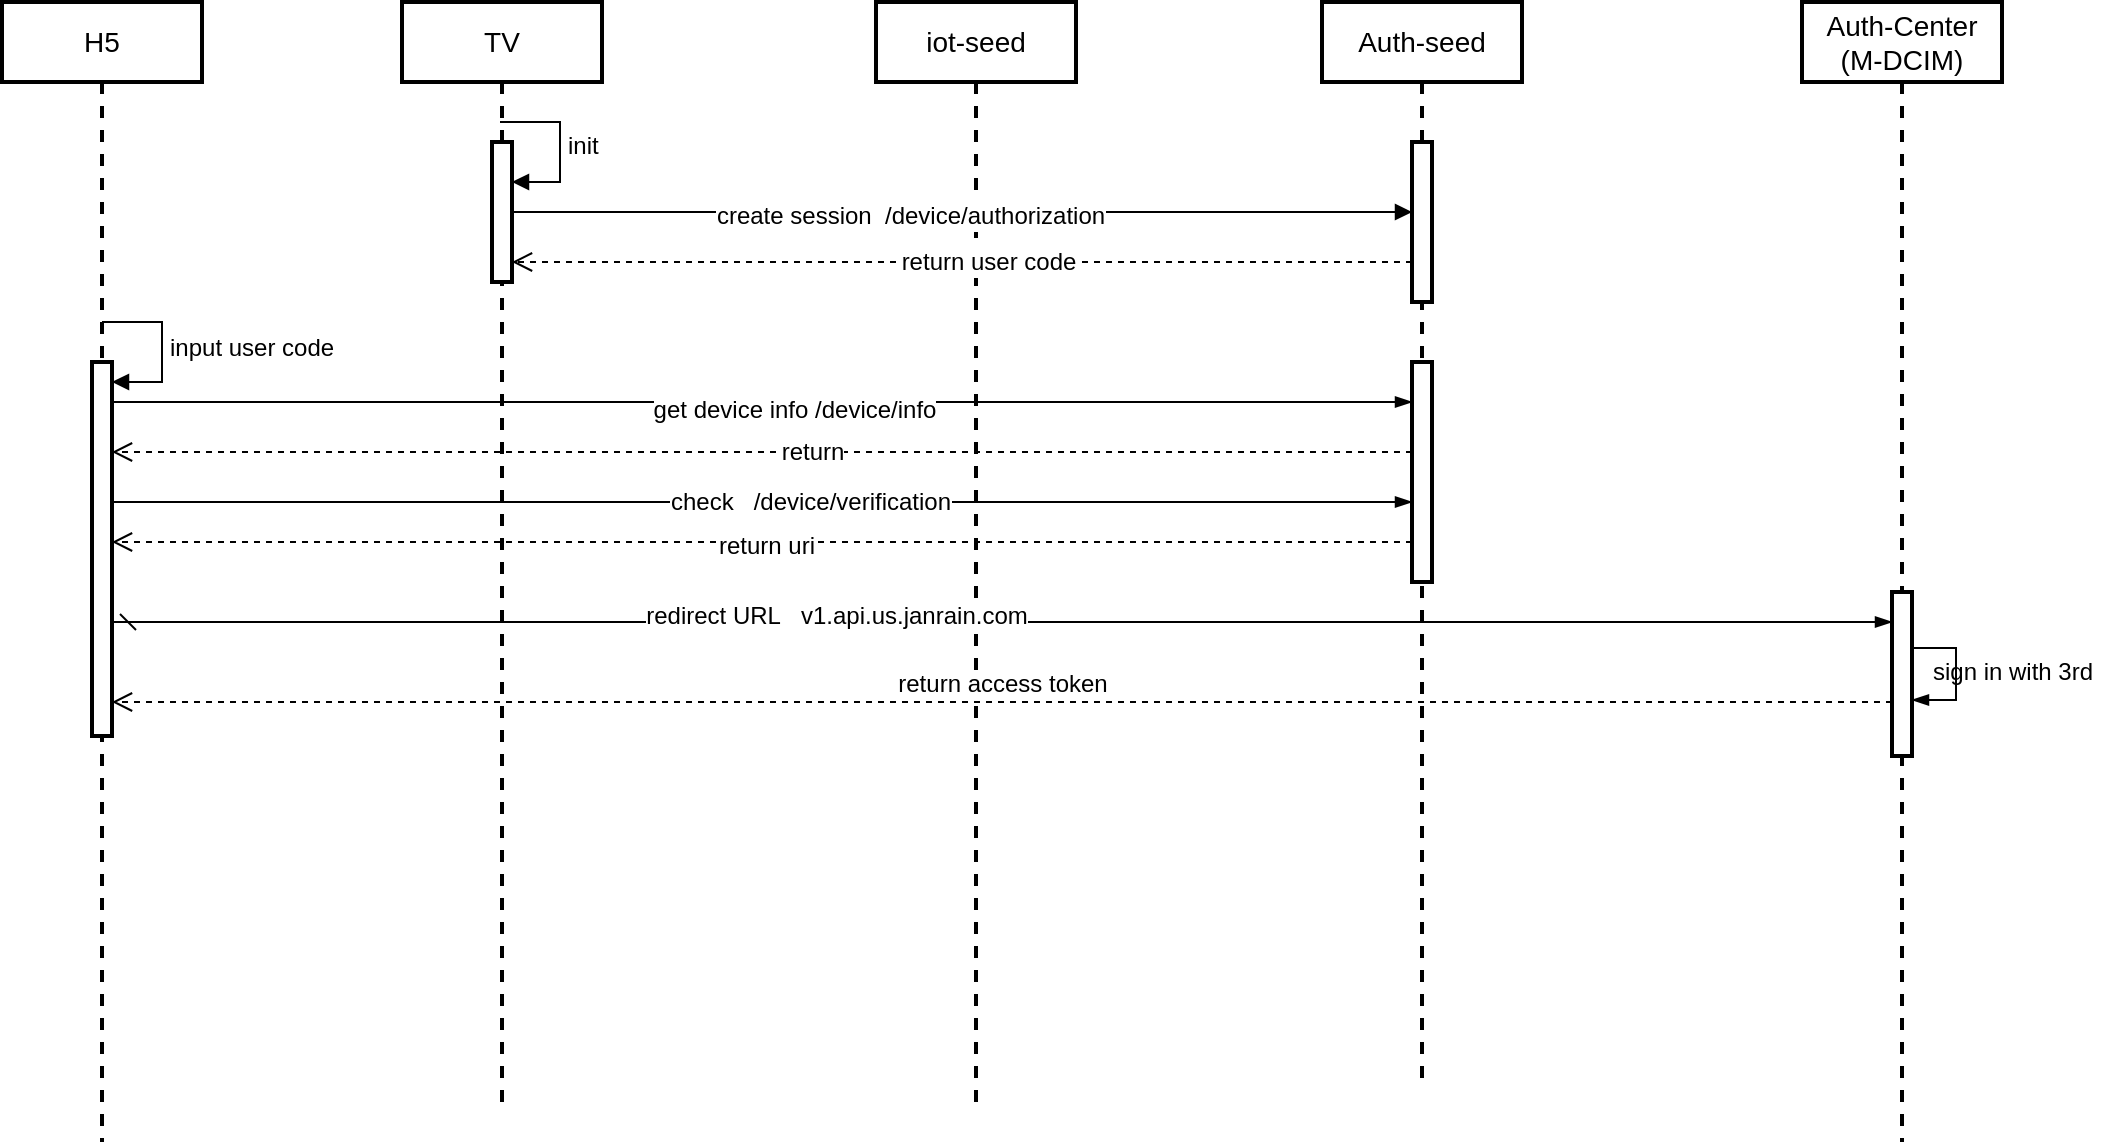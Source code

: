 <mxfile version="17.1.2" type="github">
  <diagram id="LF9A14juebanIztVAwl8" name="Page-1">
    <mxGraphModel dx="2035" dy="635" grid="0" gridSize="10" guides="1" tooltips="1" connect="1" arrows="1" fold="1" page="1" pageScale="1" pageWidth="850" pageHeight="1100" math="0" shadow="0">
      <root>
        <mxCell id="0" />
        <mxCell id="1" parent="0" />
        <mxCell id="XZKyvN7AmMF5eH-SC4PA-3" value="TV" style="shape=umlLifeline;perimeter=lifelinePerimeter;whiteSpace=wrap;html=1;container=1;collapsible=0;recursiveResize=0;outlineConnect=0;strokeWidth=2;fontSize=14;" parent="1" vertex="1">
          <mxGeometry x="90" y="110" width="100" height="550" as="geometry" />
        </mxCell>
        <mxCell id="XZKyvN7AmMF5eH-SC4PA-7" value="" style="html=1;points=[];perimeter=orthogonalPerimeter;strokeWidth=2;fontSize=12;" parent="XZKyvN7AmMF5eH-SC4PA-3" vertex="1">
          <mxGeometry x="45" y="70" width="10" height="70" as="geometry" />
        </mxCell>
        <mxCell id="XZKyvN7AmMF5eH-SC4PA-24" value="init" style="edgeStyle=orthogonalEdgeStyle;html=1;align=left;spacingLeft=2;endArrow=block;rounded=0;fontSize=12;" parent="XZKyvN7AmMF5eH-SC4PA-3" target="XZKyvN7AmMF5eH-SC4PA-7" edge="1">
          <mxGeometry relative="1" as="geometry">
            <mxPoint x="49" y="60" as="sourcePoint" />
            <Array as="points">
              <mxPoint x="79" y="60" />
              <mxPoint x="79" y="90" />
            </Array>
            <mxPoint x="54" y="80" as="targetPoint" />
          </mxGeometry>
        </mxCell>
        <mxCell id="XZKyvN7AmMF5eH-SC4PA-4" value="Auth-seed" style="shape=umlLifeline;perimeter=lifelinePerimeter;whiteSpace=wrap;html=1;container=1;collapsible=0;recursiveResize=0;outlineConnect=0;strokeWidth=2;fontSize=14;" parent="1" vertex="1">
          <mxGeometry x="550" y="110" width="100" height="540" as="geometry" />
        </mxCell>
        <mxCell id="XZKyvN7AmMF5eH-SC4PA-10" value="" style="html=1;points=[];perimeter=orthogonalPerimeter;strokeWidth=2;fontSize=12;" parent="XZKyvN7AmMF5eH-SC4PA-4" vertex="1">
          <mxGeometry x="45" y="70" width="10" height="80" as="geometry" />
        </mxCell>
        <mxCell id="XZKyvN7AmMF5eH-SC4PA-29" value="" style="html=1;points=[];perimeter=orthogonalPerimeter;strokeWidth=2;fontSize=12;" parent="XZKyvN7AmMF5eH-SC4PA-4" vertex="1">
          <mxGeometry x="45" y="180" width="10" height="110" as="geometry" />
        </mxCell>
        <mxCell id="XZKyvN7AmMF5eH-SC4PA-5" value="iot-seed" style="shape=umlLifeline;perimeter=lifelinePerimeter;whiteSpace=wrap;html=1;container=1;collapsible=0;recursiveResize=0;outlineConnect=0;strokeWidth=2;fontSize=14;" parent="1" vertex="1">
          <mxGeometry x="327" y="110" width="100" height="550" as="geometry" />
        </mxCell>
        <mxCell id="XZKyvN7AmMF5eH-SC4PA-6" value="Auth-Center&lt;br style=&quot;font-size: 14px&quot;&gt;(M-DCIM)" style="shape=umlLifeline;perimeter=lifelinePerimeter;whiteSpace=wrap;html=1;container=1;collapsible=0;recursiveResize=0;outlineConnect=0;strokeWidth=2;fontSize=14;" parent="1" vertex="1">
          <mxGeometry x="790" y="110" width="100" height="570" as="geometry" />
        </mxCell>
        <mxCell id="yvwpfBbPRgQzYCipWc_v-1" value="" style="html=1;points=[];perimeter=orthogonalPerimeter;strokeWidth=2;fontSize=12;" vertex="1" parent="XZKyvN7AmMF5eH-SC4PA-6">
          <mxGeometry x="45" y="295" width="10" height="82" as="geometry" />
        </mxCell>
        <mxCell id="yvwpfBbPRgQzYCipWc_v-2" value="" style="edgeStyle=elbowEdgeStyle;fontSize=12;html=1;endArrow=blockThin;endFill=1;rounded=0;strokeWidth=1;" edge="1" parent="XZKyvN7AmMF5eH-SC4PA-6" source="yvwpfBbPRgQzYCipWc_v-1" target="yvwpfBbPRgQzYCipWc_v-1">
          <mxGeometry width="160" relative="1" as="geometry">
            <mxPoint x="69" y="305" as="sourcePoint" />
            <mxPoint x="229" y="305" as="targetPoint" />
            <Array as="points">
              <mxPoint x="77" y="349" />
            </Array>
          </mxGeometry>
        </mxCell>
        <mxCell id="XZKyvN7AmMF5eH-SC4PA-9" value="" style="html=1;verticalAlign=bottom;endArrow=block;rounded=0;fontSize=12;" parent="1" source="XZKyvN7AmMF5eH-SC4PA-7" target="XZKyvN7AmMF5eH-SC4PA-10" edge="1">
          <mxGeometry x="-0.13" width="80" relative="1" as="geometry">
            <mxPoint x="120" y="210" as="sourcePoint" />
            <mxPoint x="372" y="190" as="targetPoint" />
            <Array as="points" />
            <mxPoint as="offset" />
          </mxGeometry>
        </mxCell>
        <mxCell id="XZKyvN7AmMF5eH-SC4PA-33" value="create session&amp;nbsp; /device/authorization" style="edgeLabel;html=1;align=center;verticalAlign=middle;resizable=0;points=[];fontSize=12;" parent="XZKyvN7AmMF5eH-SC4PA-9" vertex="1" connectable="0">
          <mxGeometry x="-0.118" y="-2" relative="1" as="geometry">
            <mxPoint as="offset" />
          </mxGeometry>
        </mxCell>
        <mxCell id="XZKyvN7AmMF5eH-SC4PA-11" value="" style="html=1;verticalAlign=bottom;endArrow=open;dashed=1;endSize=8;rounded=0;fontSize=12;" parent="1" source="XZKyvN7AmMF5eH-SC4PA-10" target="XZKyvN7AmMF5eH-SC4PA-7" edge="1">
          <mxGeometry x="0.023" relative="1" as="geometry">
            <mxPoint x="330" y="210" as="sourcePoint" />
            <mxPoint x="250" y="210" as="targetPoint" />
            <Array as="points">
              <mxPoint x="380" y="240" />
            </Array>
            <mxPoint as="offset" />
          </mxGeometry>
        </mxCell>
        <mxCell id="XZKyvN7AmMF5eH-SC4PA-34" value="return user code" style="edgeLabel;html=1;align=center;verticalAlign=middle;resizable=0;points=[];fontSize=12;" parent="XZKyvN7AmMF5eH-SC4PA-11" vertex="1" connectable="0">
          <mxGeometry x="-0.057" relative="1" as="geometry">
            <mxPoint as="offset" />
          </mxGeometry>
        </mxCell>
        <mxCell id="XZKyvN7AmMF5eH-SC4PA-25" value="H5" style="shape=umlLifeline;perimeter=lifelinePerimeter;whiteSpace=wrap;html=1;container=1;collapsible=0;recursiveResize=0;outlineConnect=0;strokeWidth=2;fontSize=14;" parent="1" vertex="1">
          <mxGeometry x="-110" y="110" width="100" height="570" as="geometry" />
        </mxCell>
        <mxCell id="XZKyvN7AmMF5eH-SC4PA-27" value="" style="html=1;points=[];perimeter=orthogonalPerimeter;strokeWidth=2;fontSize=12;" parent="XZKyvN7AmMF5eH-SC4PA-25" vertex="1">
          <mxGeometry x="45" y="180" width="10" height="187" as="geometry" />
        </mxCell>
        <mxCell id="XZKyvN7AmMF5eH-SC4PA-28" value="input user code" style="edgeStyle=orthogonalEdgeStyle;html=1;align=left;spacingLeft=2;endArrow=block;rounded=0;fontSize=12;" parent="XZKyvN7AmMF5eH-SC4PA-25" target="XZKyvN7AmMF5eH-SC4PA-27" edge="1">
          <mxGeometry relative="1" as="geometry">
            <mxPoint x="50" y="160" as="sourcePoint" />
            <Array as="points">
              <mxPoint x="80" y="160" />
              <mxPoint x="80" y="190" />
            </Array>
            <mxPoint x="56" y="190" as="targetPoint" />
          </mxGeometry>
        </mxCell>
        <mxCell id="XZKyvN7AmMF5eH-SC4PA-31" value="" style="edgeStyle=elbowEdgeStyle;fontSize=12;html=1;endArrow=blockThin;endFill=1;rounded=0;" parent="1" source="XZKyvN7AmMF5eH-SC4PA-27" target="XZKyvN7AmMF5eH-SC4PA-29" edge="1">
          <mxGeometry width="160" relative="1" as="geometry">
            <mxPoint x="-110" y="320" as="sourcePoint" />
            <mxPoint x="50" y="320" as="targetPoint" />
            <Array as="points">
              <mxPoint x="150" y="360" />
              <mxPoint x="20" y="400" />
              <mxPoint x="390" y="360" />
              <mxPoint x="300" y="320" />
            </Array>
          </mxGeometry>
        </mxCell>
        <mxCell id="XZKyvN7AmMF5eH-SC4PA-32" value="check&amp;nbsp; &amp;nbsp;/device/verification" style="edgeLabel;html=1;align=center;verticalAlign=middle;resizable=0;points=[];fontSize=12;" parent="XZKyvN7AmMF5eH-SC4PA-31" vertex="1" connectable="0">
          <mxGeometry x="0.074" relative="1" as="geometry">
            <mxPoint as="offset" />
          </mxGeometry>
        </mxCell>
        <mxCell id="XZKyvN7AmMF5eH-SC4PA-35" value="" style="html=1;verticalAlign=bottom;endArrow=open;dashed=1;endSize=8;rounded=0;fontSize=12;" parent="1" source="XZKyvN7AmMF5eH-SC4PA-29" target="XZKyvN7AmMF5eH-SC4PA-27" edge="1">
          <mxGeometry relative="1" as="geometry">
            <mxPoint x="250" y="360" as="sourcePoint" />
            <mxPoint x="170" y="360" as="targetPoint" />
            <Array as="points">
              <mxPoint x="210" y="380" />
            </Array>
          </mxGeometry>
        </mxCell>
        <mxCell id="XZKyvN7AmMF5eH-SC4PA-36" value="return uri" style="edgeLabel;html=1;align=center;verticalAlign=middle;resizable=0;points=[];fontSize=12;" parent="XZKyvN7AmMF5eH-SC4PA-35" vertex="1" connectable="0">
          <mxGeometry x="-0.004" y="2" relative="1" as="geometry">
            <mxPoint as="offset" />
          </mxGeometry>
        </mxCell>
        <mxCell id="XZKyvN7AmMF5eH-SC4PA-37" value="" style="edgeStyle=elbowEdgeStyle;fontSize=12;html=1;endArrow=blockThin;endFill=1;rounded=0;" parent="1" source="XZKyvN7AmMF5eH-SC4PA-27" target="XZKyvN7AmMF5eH-SC4PA-29" edge="1">
          <mxGeometry width="160" relative="1" as="geometry">
            <mxPoint x="-100" y="320" as="sourcePoint" />
            <mxPoint x="60" y="320" as="targetPoint" />
            <Array as="points">
              <mxPoint x="290" y="310" />
            </Array>
          </mxGeometry>
        </mxCell>
        <mxCell id="XZKyvN7AmMF5eH-SC4PA-38" value="get device info&amp;nbsp;/device/info" style="edgeLabel;html=1;align=center;verticalAlign=middle;resizable=0;points=[];fontSize=12;" parent="XZKyvN7AmMF5eH-SC4PA-37" vertex="1" connectable="0">
          <mxGeometry x="0.049" y="-4" relative="1" as="geometry">
            <mxPoint as="offset" />
          </mxGeometry>
        </mxCell>
        <mxCell id="XZKyvN7AmMF5eH-SC4PA-39" value="" style="html=1;verticalAlign=bottom;endArrow=open;dashed=1;endSize=8;rounded=0;fontSize=12;" parent="1" edge="1">
          <mxGeometry relative="1" as="geometry">
            <mxPoint x="595" y="335" as="sourcePoint" />
            <mxPoint x="-55" y="335" as="targetPoint" />
            <Array as="points">
              <mxPoint x="220" y="335" />
            </Array>
          </mxGeometry>
        </mxCell>
        <mxCell id="XZKyvN7AmMF5eH-SC4PA-40" value="return" style="edgeLabel;html=1;align=center;verticalAlign=middle;resizable=0;points=[];fontSize=12;" parent="XZKyvN7AmMF5eH-SC4PA-39" vertex="1" connectable="0">
          <mxGeometry x="-0.077" relative="1" as="geometry">
            <mxPoint as="offset" />
          </mxGeometry>
        </mxCell>
        <mxCell id="XZKyvN7AmMF5eH-SC4PA-43" value="" style="edgeStyle=elbowEdgeStyle;fontSize=12;html=1;endArrow=blockThin;endFill=1;startArrow=dash;startFill=0;endSize=6;startSize=6;rounded=0;" parent="1" source="XZKyvN7AmMF5eH-SC4PA-27" edge="1" target="yvwpfBbPRgQzYCipWc_v-1">
          <mxGeometry width="160" relative="1" as="geometry">
            <mxPoint x="-20" y="420" as="sourcePoint" />
            <mxPoint x="320" y="420" as="targetPoint" />
            <Array as="points">
              <mxPoint y="420" />
            </Array>
          </mxGeometry>
        </mxCell>
        <mxCell id="XZKyvN7AmMF5eH-SC4PA-44" value="redirect URL&amp;nbsp; &amp;nbsp;v1.api.us.janrain.com" style="edgeLabel;html=1;align=center;verticalAlign=middle;resizable=0;points=[];fontSize=12;" parent="XZKyvN7AmMF5eH-SC4PA-43" vertex="1" connectable="0">
          <mxGeometry x="-0.262" y="3" relative="1" as="geometry">
            <mxPoint x="33" as="offset" />
          </mxGeometry>
        </mxCell>
        <mxCell id="yvwpfBbPRgQzYCipWc_v-3" value="sign in with 3rd" style="text;html=1;align=center;verticalAlign=middle;resizable=0;points=[];autosize=1;strokeColor=none;fillColor=none;fontSize=12;" vertex="1" parent="1">
          <mxGeometry x="850" y="436" width="90" height="18" as="geometry" />
        </mxCell>
        <mxCell id="yvwpfBbPRgQzYCipWc_v-4" value="return access token" style="html=1;verticalAlign=bottom;endArrow=open;dashed=1;endSize=8;rounded=0;fontSize=12;strokeWidth=1;" edge="1" parent="1" source="yvwpfBbPRgQzYCipWc_v-1" target="XZKyvN7AmMF5eH-SC4PA-27">
          <mxGeometry relative="1" as="geometry">
            <mxPoint x="323" y="464" as="sourcePoint" />
            <mxPoint x="243" y="464" as="targetPoint" />
            <Array as="points">
              <mxPoint x="383" y="460" />
            </Array>
          </mxGeometry>
        </mxCell>
      </root>
    </mxGraphModel>
  </diagram>
</mxfile>
